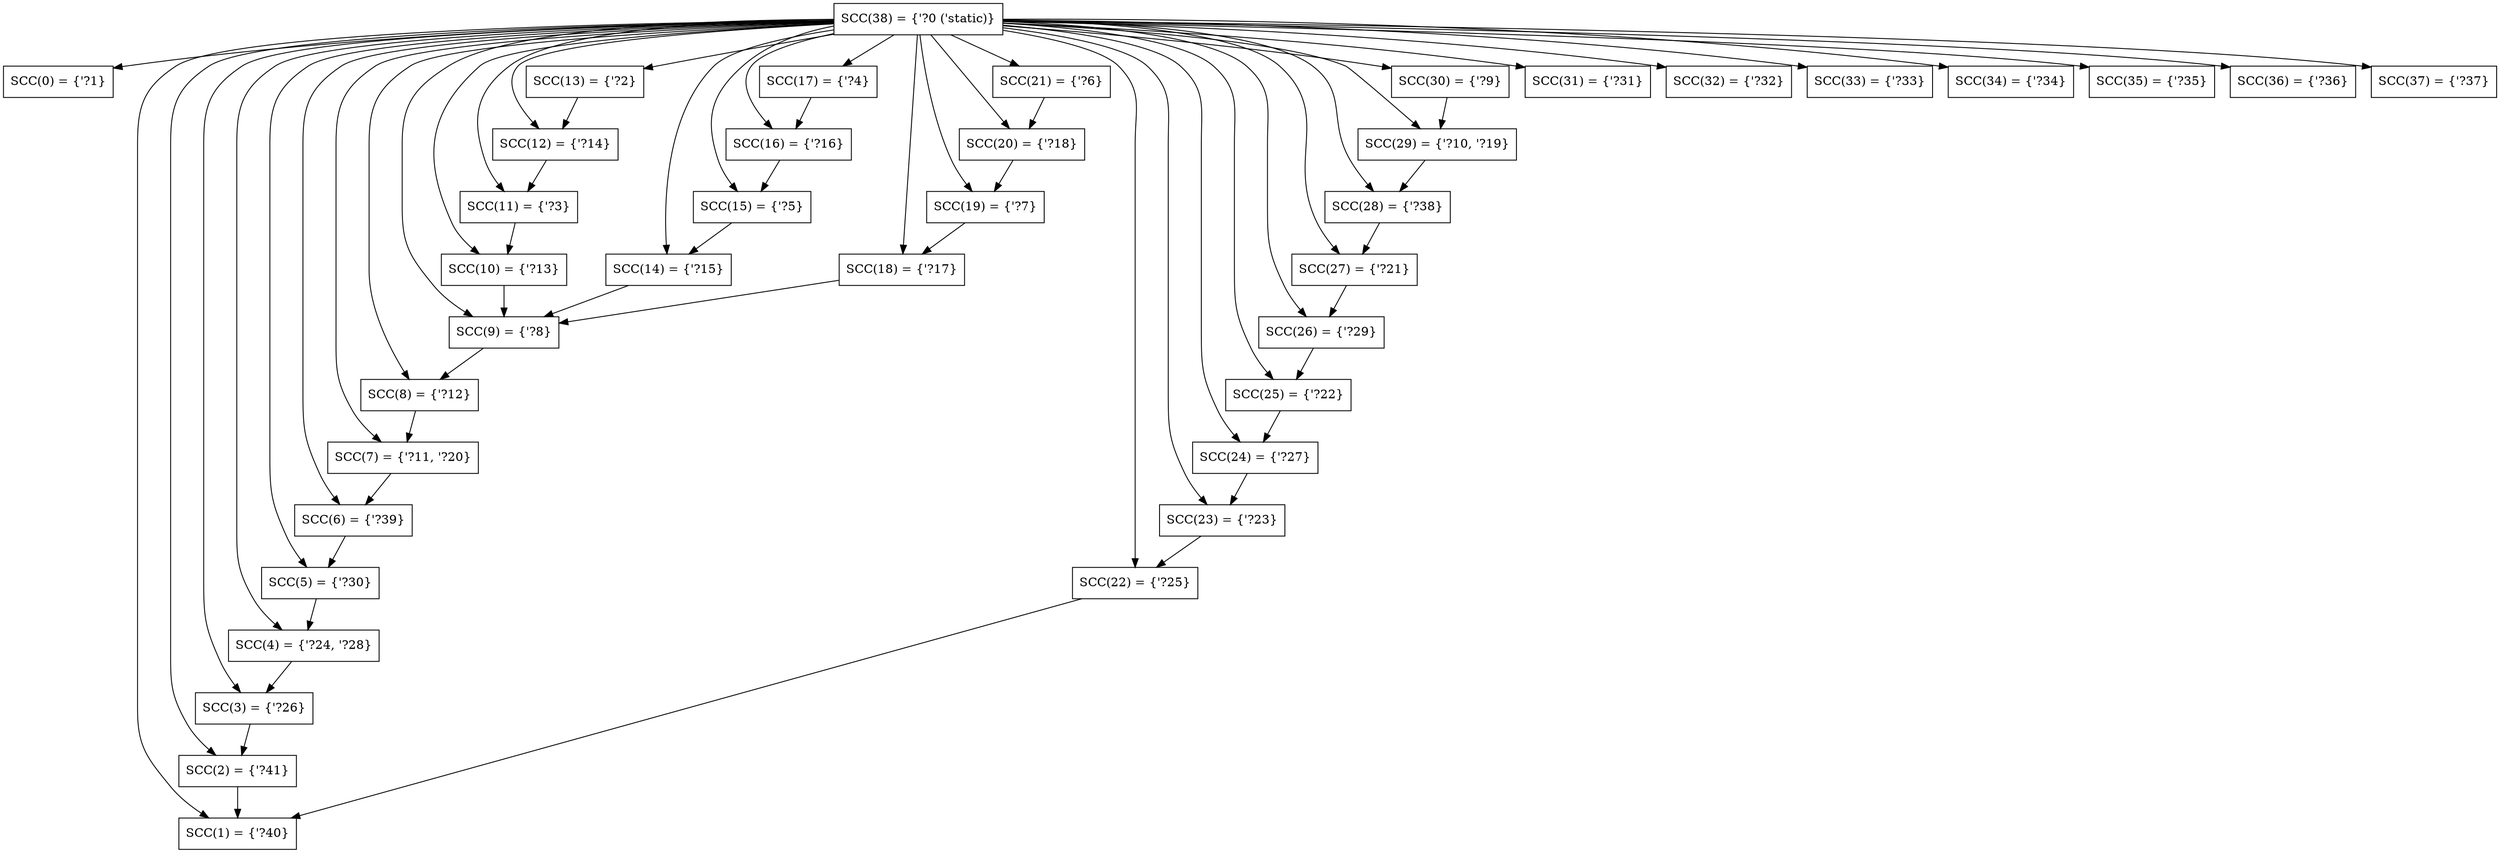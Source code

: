 digraph RegionInferenceContext {
    r0[label="SCC(0) = {\'?1}"][shape="box"];
    r1[label="SCC(1) = {\'?40}"][shape="box"];
    r2[label="SCC(2) = {\'?41}"][shape="box"];
    r3[label="SCC(3) = {\'?26}"][shape="box"];
    r4[label="SCC(4) = {\'?24, \'?28}"][shape="box"];
    r5[label="SCC(5) = {\'?30}"][shape="box"];
    r6[label="SCC(6) = {\'?39}"][shape="box"];
    r7[label="SCC(7) = {\'?11, \'?20}"][shape="box"];
    r8[label="SCC(8) = {\'?12}"][shape="box"];
    r9[label="SCC(9) = {\'?8}"][shape="box"];
    r10[label="SCC(10) = {\'?13}"][shape="box"];
    r11[label="SCC(11) = {\'?3}"][shape="box"];
    r12[label="SCC(12) = {\'?14}"][shape="box"];
    r13[label="SCC(13) = {\'?2}"][shape="box"];
    r14[label="SCC(14) = {\'?15}"][shape="box"];
    r15[label="SCC(15) = {\'?5}"][shape="box"];
    r16[label="SCC(16) = {\'?16}"][shape="box"];
    r17[label="SCC(17) = {\'?4}"][shape="box"];
    r18[label="SCC(18) = {\'?17}"][shape="box"];
    r19[label="SCC(19) = {\'?7}"][shape="box"];
    r20[label="SCC(20) = {\'?18}"][shape="box"];
    r21[label="SCC(21) = {\'?6}"][shape="box"];
    r22[label="SCC(22) = {\'?25}"][shape="box"];
    r23[label="SCC(23) = {\'?23}"][shape="box"];
    r24[label="SCC(24) = {\'?27}"][shape="box"];
    r25[label="SCC(25) = {\'?22}"][shape="box"];
    r26[label="SCC(26) = {\'?29}"][shape="box"];
    r27[label="SCC(27) = {\'?21}"][shape="box"];
    r28[label="SCC(28) = {\'?38}"][shape="box"];
    r29[label="SCC(29) = {\'?10, \'?19}"][shape="box"];
    r30[label="SCC(30) = {\'?9}"][shape="box"];
    r31[label="SCC(31) = {\'?31}"][shape="box"];
    r32[label="SCC(32) = {\'?32}"][shape="box"];
    r33[label="SCC(33) = {\'?33}"][shape="box"];
    r34[label="SCC(34) = {\'?34}"][shape="box"];
    r35[label="SCC(35) = {\'?35}"][shape="box"];
    r36[label="SCC(36) = {\'?36}"][shape="box"];
    r37[label="SCC(37) = {\'?37}"][shape="box"];
    r38[label="SCC(38) = {\'?0 (\'static)}"][shape="box"];
    r2 -> r1[label=""];
    r3 -> r2[label=""];
    r4 -> r3[label=""];
    r5 -> r4[label=""];
    r6 -> r5[label=""];
    r7 -> r6[label=""];
    r8 -> r7[label=""];
    r9 -> r8[label=""];
    r10 -> r9[label=""];
    r11 -> r10[label=""];
    r12 -> r11[label=""];
    r13 -> r12[label=""];
    r14 -> r9[label=""];
    r15 -> r14[label=""];
    r16 -> r15[label=""];
    r17 -> r16[label=""];
    r18 -> r9[label=""];
    r19 -> r18[label=""];
    r20 -> r19[label=""];
    r21 -> r20[label=""];
    r22 -> r1[label=""];
    r23 -> r22[label=""];
    r24 -> r23[label=""];
    r25 -> r24[label=""];
    r26 -> r25[label=""];
    r27 -> r26[label=""];
    r28 -> r27[label=""];
    r29 -> r28[label=""];
    r30 -> r29[label=""];
    r38 -> r0[label=""];
    r38 -> r13[label=""];
    r38 -> r11[label=""];
    r38 -> r17[label=""];
    r38 -> r15[label=""];
    r38 -> r21[label=""];
    r38 -> r19[label=""];
    r38 -> r9[label=""];
    r38 -> r30[label=""];
    r38 -> r29[label=""];
    r38 -> r7[label=""];
    r38 -> r8[label=""];
    r38 -> r10[label=""];
    r38 -> r12[label=""];
    r38 -> r14[label=""];
    r38 -> r16[label=""];
    r38 -> r18[label=""];
    r38 -> r20[label=""];
    r38 -> r27[label=""];
    r38 -> r25[label=""];
    r38 -> r23[label=""];
    r38 -> r4[label=""];
    r38 -> r22[label=""];
    r38 -> r3[label=""];
    r38 -> r24[label=""];
    r38 -> r26[label=""];
    r38 -> r5[label=""];
    r38 -> r31[label=""];
    r38 -> r32[label=""];
    r38 -> r33[label=""];
    r38 -> r34[label=""];
    r38 -> r35[label=""];
    r38 -> r36[label=""];
    r38 -> r37[label=""];
    r38 -> r28[label=""];
    r38 -> r6[label=""];
    r38 -> r1[label=""];
    r38 -> r2[label=""];
}
